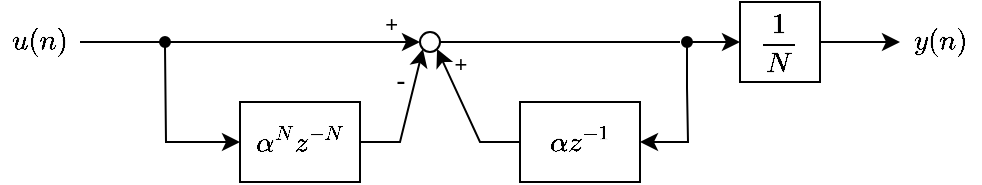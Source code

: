 <mxfile version="20.2.3" type="device"><diagram id="-hkRrIPv1a_YFI6zBO9p" name="ページ1"><mxGraphModel dx="1185" dy="714" grid="1" gridSize="10" guides="1" tooltips="1" connect="1" arrows="1" fold="1" page="1" pageScale="1" pageWidth="827" pageHeight="1169" math="1" shadow="0"><root><mxCell id="0"/><mxCell id="1" parent="0"/><mxCell id="bdszzyhx9xyDbfMgNa6z-23" style="edgeStyle=orthogonalEdgeStyle;rounded=0;orthogonalLoop=1;jettySize=auto;html=1;entryX=0;entryY=0.5;entryDx=0;entryDy=0;fontSize=11;" edge="1" parent="1" source="bdszzyhx9xyDbfMgNa6z-3" target="bdszzyhx9xyDbfMgNa6z-21"><mxGeometry relative="1" as="geometry"/></mxCell><mxCell id="bdszzyhx9xyDbfMgNa6z-3" value="`1/N`" style="rounded=0;whiteSpace=wrap;html=1;" vertex="1" parent="1"><mxGeometry x="500" y="180" width="40" height="40" as="geometry"/></mxCell><mxCell id="bdszzyhx9xyDbfMgNa6z-4" value="`\alpha^N z^{-N}`" style="rounded=0;whiteSpace=wrap;html=1;" vertex="1" parent="1"><mxGeometry x="250" y="230" width="60" height="40" as="geometry"/></mxCell><mxCell id="bdszzyhx9xyDbfMgNa6z-5" value="`\alpha z^{-1}`" style="rounded=0;whiteSpace=wrap;html=1;" vertex="1" parent="1"><mxGeometry x="390" y="230" width="60" height="40" as="geometry"/></mxCell><mxCell id="bdszzyhx9xyDbfMgNa6z-6" value="" style="ellipse;whiteSpace=wrap;html=1;aspect=fixed;" vertex="1" parent="1"><mxGeometry x="340" y="195" width="10" height="10" as="geometry"/></mxCell><mxCell id="bdszzyhx9xyDbfMgNa6z-7" value="+" style="endArrow=classic;html=1;rounded=0;entryX=0;entryY=0.5;entryDx=0;entryDy=0;verticalAlign=bottom;labelPosition=right;verticalLabelPosition=middle;align=right;exitX=1;exitY=0.5;exitDx=0;exitDy=0;" edge="1" parent="1" source="bdszzyhx9xyDbfMgNa6z-8" target="bdszzyhx9xyDbfMgNa6z-6"><mxGeometry x="0.84" width="50" height="50" relative="1" as="geometry"><mxPoint x="240" y="200" as="sourcePoint"/><mxPoint x="230" y="170" as="targetPoint"/><mxPoint as="offset"/></mxGeometry></mxCell><mxCell id="bdszzyhx9xyDbfMgNa6z-8" value="" style="ellipse;whiteSpace=wrap;html=1;aspect=fixed;fillColor=#000000;" vertex="1" parent="1"><mxGeometry x="210" y="197.5" width="5" height="5" as="geometry"/></mxCell><mxCell id="bdszzyhx9xyDbfMgNa6z-9" value="" style="endArrow=classic;html=1;rounded=0;exitX=0.5;exitY=1;exitDx=0;exitDy=0;entryX=0;entryY=0.5;entryDx=0;entryDy=0;" edge="1" parent="1" source="bdszzyhx9xyDbfMgNa6z-8" target="bdszzyhx9xyDbfMgNa6z-4"><mxGeometry width="50" height="50" relative="1" as="geometry"><mxPoint x="330" y="270" as="sourcePoint"/><mxPoint x="380" y="220" as="targetPoint"/><Array as="points"><mxPoint x="213" y="250"/></Array></mxGeometry></mxCell><mxCell id="bdszzyhx9xyDbfMgNa6z-10" value="" style="endArrow=none;html=1;rounded=0;entryX=0;entryY=0.5;entryDx=0;entryDy=0;exitX=1;exitY=0.5;exitDx=0;exitDy=0;" edge="1" parent="1" source="bdszzyhx9xyDbfMgNa6z-11" target="bdszzyhx9xyDbfMgNa6z-8"><mxGeometry width="50" height="50" relative="1" as="geometry"><mxPoint x="180" y="200" as="sourcePoint"/><mxPoint x="180" y="197.5" as="targetPoint"/></mxGeometry></mxCell><mxCell id="bdszzyhx9xyDbfMgNa6z-11" value="`u(n)`" style="text;html=1;strokeColor=none;fillColor=none;align=center;verticalAlign=middle;whiteSpace=wrap;rounded=0;" vertex="1" parent="1"><mxGeometry x="130" y="185" width="40" height="30" as="geometry"/></mxCell><mxCell id="bdszzyhx9xyDbfMgNa6z-13" value="-" style="endArrow=classic;html=1;rounded=0;entryX=0;entryY=1;entryDx=0;entryDy=0;exitX=1;exitY=0.5;exitDx=0;exitDy=0;verticalAlign=bottom;fontStyle=0;fontSize=14;" edge="1" parent="1" source="bdszzyhx9xyDbfMgNa6z-4" target="bdszzyhx9xyDbfMgNa6z-6"><mxGeometry x="0.162" y="5" width="50" height="50" relative="1" as="geometry"><mxPoint x="330" y="270" as="sourcePoint"/><mxPoint x="380" y="220" as="targetPoint"/><Array as="points"><mxPoint x="330" y="250"/></Array><mxPoint as="offset"/></mxGeometry></mxCell><mxCell id="bdszzyhx9xyDbfMgNa6z-14" value="+" style="endArrow=classic;html=1;rounded=0;fontSize=11;exitX=0;exitY=0.5;exitDx=0;exitDy=0;entryX=1;entryY=1;entryDx=0;entryDy=0;verticalAlign=bottom;" edge="1" parent="1" source="bdszzyhx9xyDbfMgNa6z-5" target="bdszzyhx9xyDbfMgNa6z-6"><mxGeometry x="0.445" y="-4" width="50" height="50" relative="1" as="geometry"><mxPoint x="330" y="270" as="sourcePoint"/><mxPoint x="380" y="220" as="targetPoint"/><Array as="points"><mxPoint x="370" y="250"/></Array><mxPoint as="offset"/></mxGeometry></mxCell><mxCell id="bdszzyhx9xyDbfMgNa6z-18" style="edgeStyle=orthogonalEdgeStyle;rounded=0;orthogonalLoop=1;jettySize=auto;html=1;entryX=0;entryY=0.5;entryDx=0;entryDy=0;fontSize=11;" edge="1" parent="1" source="bdszzyhx9xyDbfMgNa6z-15" target="bdszzyhx9xyDbfMgNa6z-3"><mxGeometry relative="1" as="geometry"/></mxCell><mxCell id="bdszzyhx9xyDbfMgNa6z-20" style="edgeStyle=orthogonalEdgeStyle;rounded=0;orthogonalLoop=1;jettySize=auto;html=1;entryX=1;entryY=0.5;entryDx=0;entryDy=0;fontSize=11;" edge="1" parent="1" source="bdszzyhx9xyDbfMgNa6z-15" target="bdszzyhx9xyDbfMgNa6z-5"><mxGeometry relative="1" as="geometry"><Array as="points"><mxPoint x="474" y="223"/><mxPoint x="474" y="223"/><mxPoint x="474" y="250"/></Array></mxGeometry></mxCell><mxCell id="bdszzyhx9xyDbfMgNa6z-15" value="" style="ellipse;whiteSpace=wrap;html=1;aspect=fixed;fillColor=#000000;" vertex="1" parent="1"><mxGeometry x="471" y="197.5" width="5" height="5" as="geometry"/></mxCell><mxCell id="bdszzyhx9xyDbfMgNa6z-17" value="" style="endArrow=none;html=1;rounded=0;fontSize=11;exitX=1;exitY=0.5;exitDx=0;exitDy=0;" edge="1" parent="1" source="bdszzyhx9xyDbfMgNa6z-6"><mxGeometry width="50" height="50" relative="1" as="geometry"><mxPoint x="330" y="270" as="sourcePoint"/><mxPoint x="470" y="200" as="targetPoint"/></mxGeometry></mxCell><mxCell id="bdszzyhx9xyDbfMgNa6z-21" value="`y(n)`" style="text;html=1;strokeColor=none;fillColor=none;align=center;verticalAlign=middle;whiteSpace=wrap;rounded=0;" vertex="1" parent="1"><mxGeometry x="580" y="185" width="40" height="30" as="geometry"/></mxCell></root></mxGraphModel></diagram></mxfile>